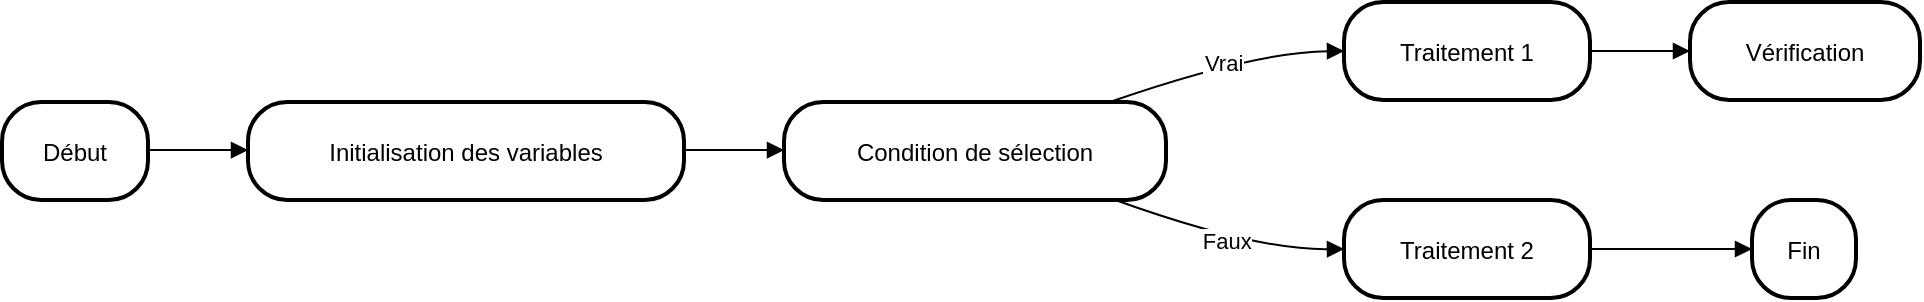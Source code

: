 <mxfile version="24.8.4">
  <diagram name="Page-1" id="Vx_UUNtRKf8YQpBdhRtP">
    <mxGraphModel>
      <root>
        <mxCell id="0" />
        <mxCell id="1" parent="0" />
        <mxCell id="2" value="Début" style="rounded=1;arcSize=40;strokeWidth=2" vertex="1" parent="1">
          <mxGeometry x="8" y="58" width="73" height="49" as="geometry" />
        </mxCell>
        <mxCell id="3" value="Initialisation des variables" style="rounded=1;arcSize=40;strokeWidth=2" vertex="1" parent="1">
          <mxGeometry x="131" y="58" width="218" height="49" as="geometry" />
        </mxCell>
        <mxCell id="4" value="Condition de sélection" style="rounded=1;arcSize=40;strokeWidth=2" vertex="1" parent="1">
          <mxGeometry x="399" y="58" width="191" height="49" as="geometry" />
        </mxCell>
        <mxCell id="5" value="Traitement 1" style="rounded=1;arcSize=40;strokeWidth=2" vertex="1" parent="1">
          <mxGeometry x="679" y="8" width="123" height="49" as="geometry" />
        </mxCell>
        <mxCell id="6" value="Traitement 2" style="rounded=1;arcSize=40;strokeWidth=2" vertex="1" parent="1">
          <mxGeometry x="679" y="107" width="123" height="49" as="geometry" />
        </mxCell>
        <mxCell id="7" value="Vérification" style="rounded=1;arcSize=40;strokeWidth=2" vertex="1" parent="1">
          <mxGeometry x="852" y="8" width="115" height="49" as="geometry" />
        </mxCell>
        <mxCell id="8" value="Fin" style="rounded=1;arcSize=40;strokeWidth=2" vertex="1" parent="1">
          <mxGeometry x="883" y="107" width="52" height="49" as="geometry" />
        </mxCell>
        <mxCell id="9" value="" style="curved=1;startArrow=none;endArrow=block;exitX=1;exitY=0.49;entryX=0;entryY=0.49;" edge="1" parent="1" source="2" target="3">
          <mxGeometry relative="1" as="geometry">
            <Array as="points" />
          </mxGeometry>
        </mxCell>
        <mxCell id="10" value="" style="curved=1;startArrow=none;endArrow=block;exitX=1;exitY=0.49;entryX=0;entryY=0.49;" edge="1" parent="1" source="3" target="4">
          <mxGeometry relative="1" as="geometry">
            <Array as="points" />
          </mxGeometry>
        </mxCell>
        <mxCell id="11" value="Vrai" style="curved=1;startArrow=none;endArrow=block;exitX=0.86;exitY=-0.01;entryX=0;entryY=0.5;" edge="1" parent="1" source="4" target="5">
          <mxGeometry relative="1" as="geometry">
            <Array as="points">
              <mxPoint x="634" y="33" />
            </Array>
          </mxGeometry>
        </mxCell>
        <mxCell id="12" value="Faux" style="curved=1;startArrow=none;endArrow=block;exitX=0.86;exitY=0.99;entryX=0;entryY=0.5;" edge="1" parent="1" source="4" target="6">
          <mxGeometry relative="1" as="geometry">
            <Array as="points">
              <mxPoint x="634" y="132" />
            </Array>
          </mxGeometry>
        </mxCell>
        <mxCell id="13" value="" style="curved=1;startArrow=none;endArrow=block;exitX=1;exitY=0.5;entryX=0;entryY=0.5;" edge="1" parent="1" source="5" target="7">
          <mxGeometry relative="1" as="geometry">
            <Array as="points" />
          </mxGeometry>
        </mxCell>
        <mxCell id="14" value="" style="curved=1;startArrow=none;endArrow=block;exitX=1;exitY=0.5;entryX=0.01;entryY=0.5;" edge="1" parent="1" source="6" target="8">
          <mxGeometry relative="1" as="geometry">
            <Array as="points" />
          </mxGeometry>
        </mxCell>
      </root>
    </mxGraphModel>
  </diagram>
</mxfile>
